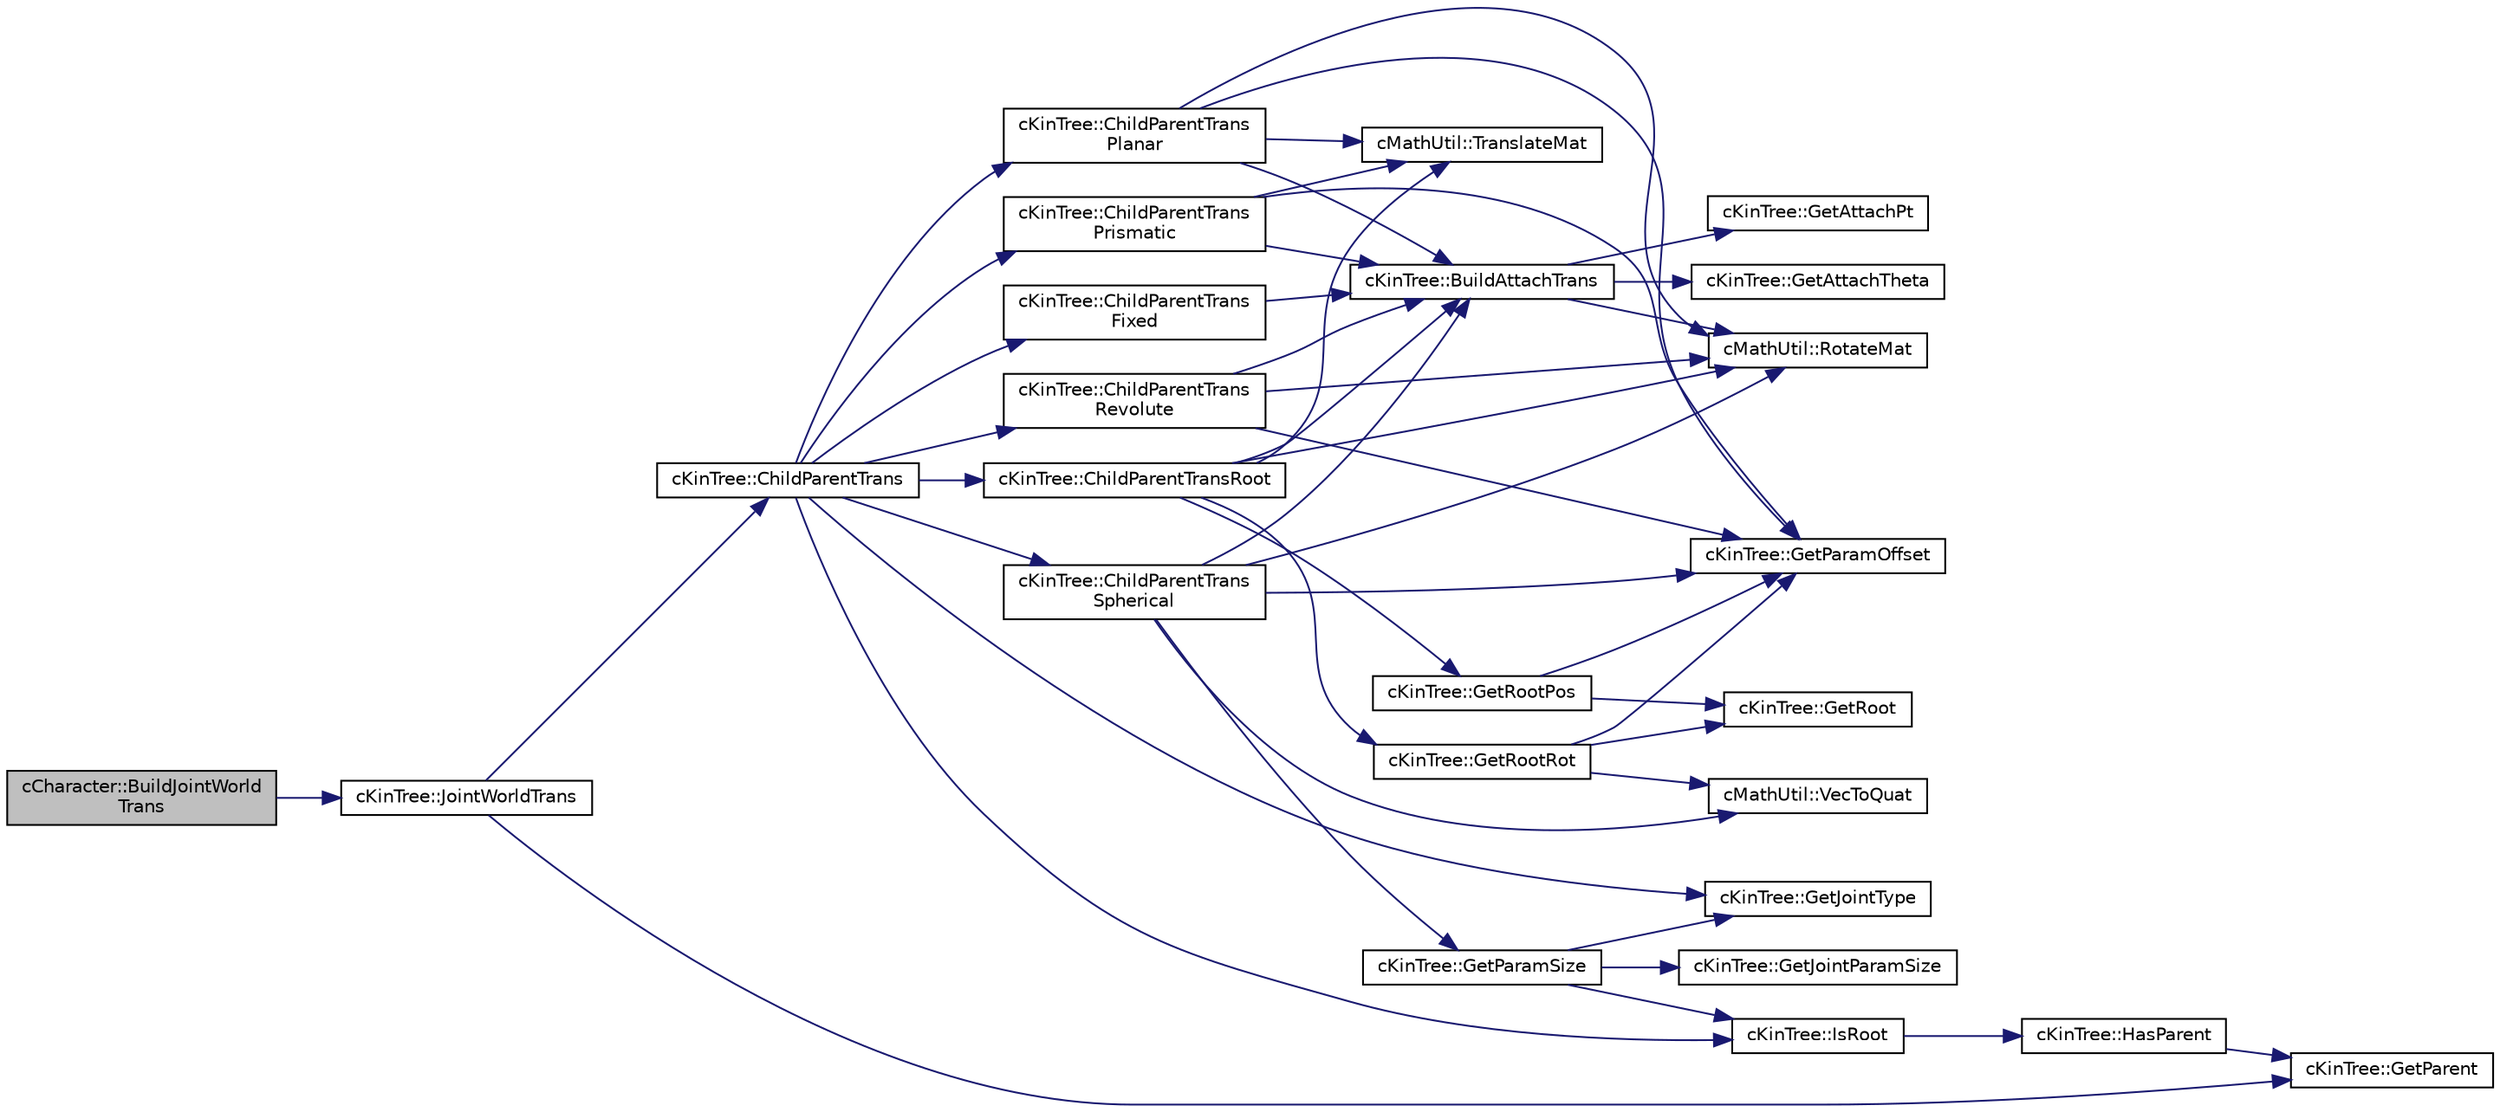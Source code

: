 digraph "cCharacter::BuildJointWorldTrans"
{
 // LATEX_PDF_SIZE
  edge [fontname="Helvetica",fontsize="10",labelfontname="Helvetica",labelfontsize="10"];
  node [fontname="Helvetica",fontsize="10",shape=record];
  rankdir="LR";
  Node1 [label="cCharacter::BuildJointWorld\lTrans",height=0.2,width=0.4,color="black", fillcolor="grey75", style="filled", fontcolor="black",tooltip=" "];
  Node1 -> Node2 [color="midnightblue",fontsize="10",style="solid",fontname="Helvetica"];
  Node2 [label="cKinTree::JointWorldTrans",height=0.2,width=0.4,color="black", fillcolor="white", style="filled",URL="$classc_kin_tree.html#acecd45296511a0156ed587def403e719",tooltip=" "];
  Node2 -> Node3 [color="midnightblue",fontsize="10",style="solid",fontname="Helvetica"];
  Node3 [label="cKinTree::ChildParentTrans",height=0.2,width=0.4,color="black", fillcolor="white", style="filled",URL="$classc_kin_tree.html#a128b028d804ebd233a3cf65eeffd843a",tooltip=" "];
  Node3 -> Node4 [color="midnightblue",fontsize="10",style="solid",fontname="Helvetica"];
  Node4 [label="cKinTree::ChildParentTrans\lFixed",height=0.2,width=0.4,color="black", fillcolor="white", style="filled",URL="$classc_kin_tree.html#a9d808f6590df3468c36fce1c09379e1d",tooltip=" "];
  Node4 -> Node5 [color="midnightblue",fontsize="10",style="solid",fontname="Helvetica"];
  Node5 [label="cKinTree::BuildAttachTrans",height=0.2,width=0.4,color="black", fillcolor="white", style="filled",URL="$classc_kin_tree.html#a9a7e226ced44a53f2dd3bdb3c821ab6d",tooltip=" "];
  Node5 -> Node6 [color="midnightblue",fontsize="10",style="solid",fontname="Helvetica"];
  Node6 [label="cKinTree::GetAttachPt",height=0.2,width=0.4,color="black", fillcolor="white", style="filled",URL="$classc_kin_tree.html#af5c8cecbb9e27eec19f1510933cfe26d",tooltip=" "];
  Node5 -> Node7 [color="midnightblue",fontsize="10",style="solid",fontname="Helvetica"];
  Node7 [label="cKinTree::GetAttachTheta",height=0.2,width=0.4,color="black", fillcolor="white", style="filled",URL="$classc_kin_tree.html#aa52afd14c24afbdca486bd83d21c7353",tooltip=" "];
  Node5 -> Node8 [color="midnightblue",fontsize="10",style="solid",fontname="Helvetica"];
  Node8 [label="cMathUtil::RotateMat",height=0.2,width=0.4,color="black", fillcolor="white", style="filled",URL="$classc_math_util.html#a551bc548582ac0db39df5a58feca1f0a",tooltip=" "];
  Node3 -> Node9 [color="midnightblue",fontsize="10",style="solid",fontname="Helvetica"];
  Node9 [label="cKinTree::ChildParentTrans\lPlanar",height=0.2,width=0.4,color="black", fillcolor="white", style="filled",URL="$classc_kin_tree.html#a9e56a9df76d7df722e1700c785b7e00a",tooltip=" "];
  Node9 -> Node5 [color="midnightblue",fontsize="10",style="solid",fontname="Helvetica"];
  Node9 -> Node10 [color="midnightblue",fontsize="10",style="solid",fontname="Helvetica"];
  Node10 [label="cKinTree::GetParamOffset",height=0.2,width=0.4,color="black", fillcolor="white", style="filled",URL="$classc_kin_tree.html#aba4aced4cc6c401006617e288e84e723",tooltip=" "];
  Node9 -> Node8 [color="midnightblue",fontsize="10",style="solid",fontname="Helvetica"];
  Node9 -> Node11 [color="midnightblue",fontsize="10",style="solid",fontname="Helvetica"];
  Node11 [label="cMathUtil::TranslateMat",height=0.2,width=0.4,color="black", fillcolor="white", style="filled",URL="$classc_math_util.html#a5550ed48f8beaccbf6827db839ccf542",tooltip=" "];
  Node3 -> Node12 [color="midnightblue",fontsize="10",style="solid",fontname="Helvetica"];
  Node12 [label="cKinTree::ChildParentTrans\lPrismatic",height=0.2,width=0.4,color="black", fillcolor="white", style="filled",URL="$classc_kin_tree.html#ac12a66913ac0e93ca11210d0648fff46",tooltip=" "];
  Node12 -> Node5 [color="midnightblue",fontsize="10",style="solid",fontname="Helvetica"];
  Node12 -> Node10 [color="midnightblue",fontsize="10",style="solid",fontname="Helvetica"];
  Node12 -> Node11 [color="midnightblue",fontsize="10",style="solid",fontname="Helvetica"];
  Node3 -> Node13 [color="midnightblue",fontsize="10",style="solid",fontname="Helvetica"];
  Node13 [label="cKinTree::ChildParentTrans\lRevolute",height=0.2,width=0.4,color="black", fillcolor="white", style="filled",URL="$classc_kin_tree.html#a50bc0a27fc208dd78787278b985f056a",tooltip=" "];
  Node13 -> Node5 [color="midnightblue",fontsize="10",style="solid",fontname="Helvetica"];
  Node13 -> Node10 [color="midnightblue",fontsize="10",style="solid",fontname="Helvetica"];
  Node13 -> Node8 [color="midnightblue",fontsize="10",style="solid",fontname="Helvetica"];
  Node3 -> Node14 [color="midnightblue",fontsize="10",style="solid",fontname="Helvetica"];
  Node14 [label="cKinTree::ChildParentTransRoot",height=0.2,width=0.4,color="black", fillcolor="white", style="filled",URL="$classc_kin_tree.html#a6516ddf706ee84a791581d0d3f256b46",tooltip=" "];
  Node14 -> Node5 [color="midnightblue",fontsize="10",style="solid",fontname="Helvetica"];
  Node14 -> Node15 [color="midnightblue",fontsize="10",style="solid",fontname="Helvetica"];
  Node15 [label="cKinTree::GetRootPos",height=0.2,width=0.4,color="black", fillcolor="white", style="filled",URL="$classc_kin_tree.html#af64ed1799d144a87342b473fdc46ec73",tooltip=" "];
  Node15 -> Node10 [color="midnightblue",fontsize="10",style="solid",fontname="Helvetica"];
  Node15 -> Node16 [color="midnightblue",fontsize="10",style="solid",fontname="Helvetica"];
  Node16 [label="cKinTree::GetRoot",height=0.2,width=0.4,color="black", fillcolor="white", style="filled",URL="$classc_kin_tree.html#a81b9799b03d32762ac820eb0886f369c",tooltip=" "];
  Node14 -> Node17 [color="midnightblue",fontsize="10",style="solid",fontname="Helvetica"];
  Node17 [label="cKinTree::GetRootRot",height=0.2,width=0.4,color="black", fillcolor="white", style="filled",URL="$classc_kin_tree.html#a2a021db5d70df4fc749693908b4673ae",tooltip=" "];
  Node17 -> Node10 [color="midnightblue",fontsize="10",style="solid",fontname="Helvetica"];
  Node17 -> Node16 [color="midnightblue",fontsize="10",style="solid",fontname="Helvetica"];
  Node17 -> Node18 [color="midnightblue",fontsize="10",style="solid",fontname="Helvetica"];
  Node18 [label="cMathUtil::VecToQuat",height=0.2,width=0.4,color="black", fillcolor="white", style="filled",URL="$classc_math_util.html#a4b295f1a5fa0c95e87b942e62b2248bb",tooltip=" "];
  Node14 -> Node8 [color="midnightblue",fontsize="10",style="solid",fontname="Helvetica"];
  Node14 -> Node11 [color="midnightblue",fontsize="10",style="solid",fontname="Helvetica"];
  Node3 -> Node19 [color="midnightblue",fontsize="10",style="solid",fontname="Helvetica"];
  Node19 [label="cKinTree::ChildParentTrans\lSpherical",height=0.2,width=0.4,color="black", fillcolor="white", style="filled",URL="$classc_kin_tree.html#a78fee3ee7e4986d39b8696efc96318e8",tooltip=" "];
  Node19 -> Node5 [color="midnightblue",fontsize="10",style="solid",fontname="Helvetica"];
  Node19 -> Node10 [color="midnightblue",fontsize="10",style="solid",fontname="Helvetica"];
  Node19 -> Node20 [color="midnightblue",fontsize="10",style="solid",fontname="Helvetica"];
  Node20 [label="cKinTree::GetParamSize",height=0.2,width=0.4,color="black", fillcolor="white", style="filled",URL="$classc_kin_tree.html#ad5d21e19a354b6e8f5406e9167f12161",tooltip=" "];
  Node20 -> Node21 [color="midnightblue",fontsize="10",style="solid",fontname="Helvetica"];
  Node21 [label="cKinTree::GetJointParamSize",height=0.2,width=0.4,color="black", fillcolor="white", style="filled",URL="$classc_kin_tree.html#a9c308e9e4654d96bcc47ba02770a06ea",tooltip=" "];
  Node20 -> Node22 [color="midnightblue",fontsize="10",style="solid",fontname="Helvetica"];
  Node22 [label="cKinTree::GetJointType",height=0.2,width=0.4,color="black", fillcolor="white", style="filled",URL="$classc_kin_tree.html#a891d52af51a7a1bced694634c2f70ee9",tooltip=" "];
  Node20 -> Node23 [color="midnightblue",fontsize="10",style="solid",fontname="Helvetica"];
  Node23 [label="cKinTree::IsRoot",height=0.2,width=0.4,color="black", fillcolor="white", style="filled",URL="$classc_kin_tree.html#ab4c2a8b42b254dc54e15e71684045a0a",tooltip=" "];
  Node23 -> Node24 [color="midnightblue",fontsize="10",style="solid",fontname="Helvetica"];
  Node24 [label="cKinTree::HasParent",height=0.2,width=0.4,color="black", fillcolor="white", style="filled",URL="$classc_kin_tree.html#a434aca959d5ef55a491381c7b8d90527",tooltip=" "];
  Node24 -> Node25 [color="midnightblue",fontsize="10",style="solid",fontname="Helvetica"];
  Node25 [label="cKinTree::GetParent",height=0.2,width=0.4,color="black", fillcolor="white", style="filled",URL="$classc_kin_tree.html#a593b283c1ce6a9fa8eb75cb9dc7396f6",tooltip=" "];
  Node19 -> Node8 [color="midnightblue",fontsize="10",style="solid",fontname="Helvetica"];
  Node19 -> Node18 [color="midnightblue",fontsize="10",style="solid",fontname="Helvetica"];
  Node3 -> Node22 [color="midnightblue",fontsize="10",style="solid",fontname="Helvetica"];
  Node3 -> Node23 [color="midnightblue",fontsize="10",style="solid",fontname="Helvetica"];
  Node2 -> Node25 [color="midnightblue",fontsize="10",style="solid",fontname="Helvetica"];
}

